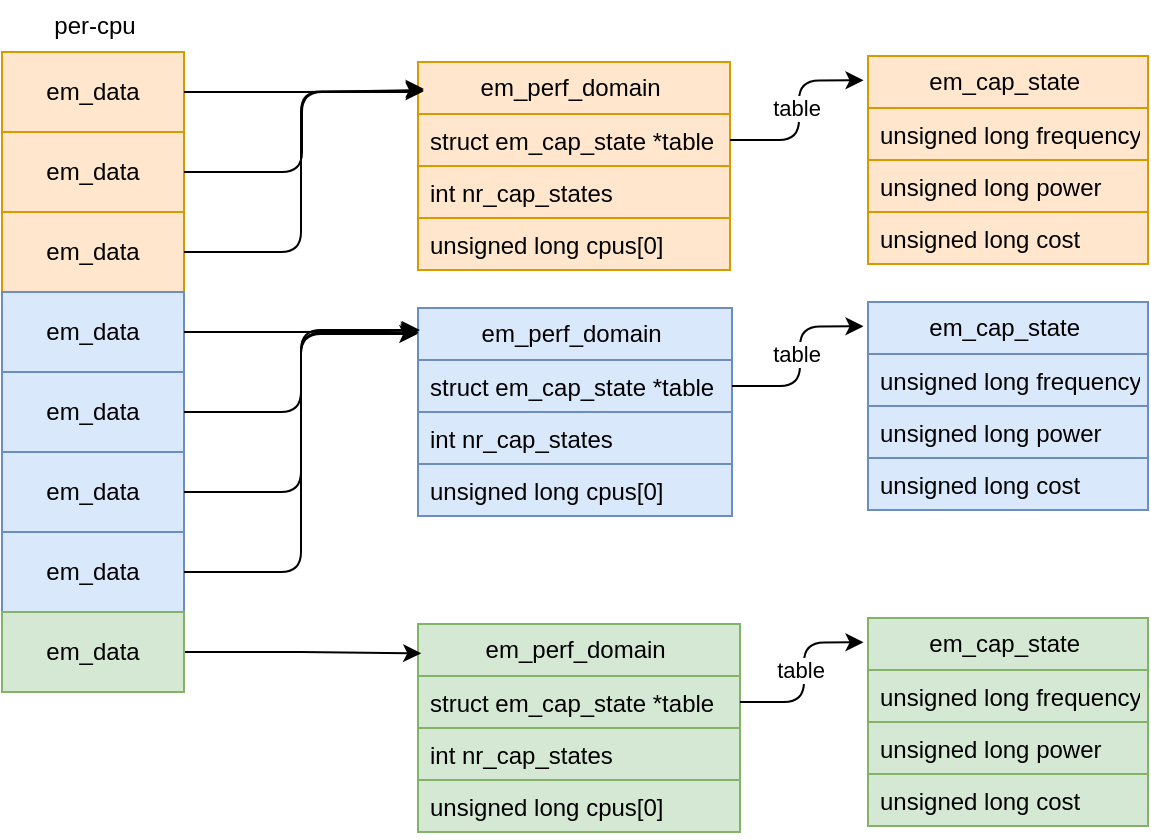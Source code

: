 <mxfile version="25.0.3">
  <diagram name="第 1 页" id="EyvoLrxKdqtRImHTJter">
    <mxGraphModel dx="1450" dy="565" grid="0" gridSize="10" guides="1" tooltips="1" connect="1" arrows="1" fold="1" page="0" pageScale="1" pageWidth="827" pageHeight="1169" math="0" shadow="0">
      <root>
        <mxCell id="0" />
        <mxCell id="1" parent="0" />
        <mxCell id="ZBppqq8Fz28i7emZPLZb-5" value="&lt;span style=&quot;white-space: pre;&quot;&gt;em_perf_domain &lt;/span&gt;" style="swimlane;fontStyle=0;childLayout=stackLayout;horizontal=1;startSize=26;fillColor=#ffe6cc;horizontalStack=0;resizeParent=1;resizeParentMax=0;resizeLast=0;collapsible=1;marginBottom=0;whiteSpace=wrap;html=1;strokeColor=#d79b00;" vertex="1" parent="1">
          <mxGeometry x="92" y="182" width="156" height="104" as="geometry" />
        </mxCell>
        <mxCell id="ZBppqq8Fz28i7emZPLZb-6" value="&lt;div data-docx-has-block-data=&quot;false&quot; data-lark-html-role=&quot;root&quot; data-page-id=&quot;OVLbd3XOoonZWexN1W4cDVL6nub&quot;&gt;&lt;div class=&quot;old-record-id-NN1HdJhBpocKVex6FEFcqNVyn2f&quot; style=&quot;white-space:pre;&quot;&gt;struct em_cap_state *table&lt;/div&gt;&lt;/div&gt;&lt;span class=&quot;lark-record-clipboard&quot; data-lark-record-format=&quot;docx/text&quot; data-lark-record-data=&quot;{&amp;quot;rootId&amp;quot;:&amp;quot;OVLbd3XOoonZWexN1W4cDVL6nub&amp;quot;,&amp;quot;text&amp;quot;:{&amp;quot;initialAttributedTexts&amp;quot;:{&amp;quot;text&amp;quot;:{&amp;quot;0&amp;quot;:&amp;quot;struct em_cap_state *table&amp;quot;},&amp;quot;attribs&amp;quot;:{&amp;quot;0&amp;quot;:&amp;quot;*0+q&amp;quot;}},&amp;quot;apool&amp;quot;:{&amp;quot;numToAttrib&amp;quot;:{&amp;quot;0&amp;quot;:[&amp;quot;author&amp;quot;,&amp;quot;7205516225223376900&amp;quot;]},&amp;quot;nextNum&amp;quot;:1}},&amp;quot;type&amp;quot;:&amp;quot;text&amp;quot;,&amp;quot;referenceRecordMap&amp;quot;:{},&amp;quot;extra&amp;quot;:{&amp;quot;channel&amp;quot;:&amp;quot;saas&amp;quot;,&amp;quot;pasteRandomId&amp;quot;:&amp;quot;0f551483-19a0-4a7f-8f10-7c148c04fb34&amp;quot;,&amp;quot;mention_page_title&amp;quot;:{},&amp;quot;external_mention_url&amp;quot;:{}},&amp;quot;isKeepQuoteContainer&amp;quot;:false,&amp;quot;isFromCode&amp;quot;:true,&amp;quot;selection&amp;quot;:[{&amp;quot;id&amp;quot;:44,&amp;quot;type&amp;quot;:&amp;quot;text&amp;quot;,&amp;quot;selection&amp;quot;:{&amp;quot;start&amp;quot;:525,&amp;quot;end&amp;quot;:551},&amp;quot;recordId&amp;quot;:&amp;quot;NN1HdJhBpocKVex6FEFcqNVyn2f&amp;quot;}],&amp;quot;payloadMap&amp;quot;:{},&amp;quot;isCut&amp;quot;:false}&quot;&gt;&lt;/span&gt;" style="text;strokeColor=#d79b00;fillColor=#ffe6cc;align=left;verticalAlign=top;spacingLeft=4;spacingRight=4;overflow=hidden;rotatable=0;points=[[0,0.5],[1,0.5]];portConstraint=eastwest;whiteSpace=wrap;html=1;" vertex="1" parent="ZBppqq8Fz28i7emZPLZb-5">
          <mxGeometry y="26" width="156" height="26" as="geometry" />
        </mxCell>
        <mxCell id="ZBppqq8Fz28i7emZPLZb-7" value="&lt;div data-docx-has-block-data=&quot;false&quot; data-lark-html-role=&quot;root&quot; data-page-id=&quot;OVLbd3XOoonZWexN1W4cDVL6nub&quot;&gt;&lt;div class=&quot;old-record-id-NN1HdJhBpocKVex6FEFcqNVyn2f&quot; style=&quot;white-space:pre;&quot;&gt;int nr_cap_states&lt;/div&gt;&lt;/div&gt;&lt;span class=&quot;lark-record-clipboard&quot; data-lark-record-format=&quot;docx/text&quot; data-lark-record-data=&quot;{&amp;quot;rootId&amp;quot;:&amp;quot;OVLbd3XOoonZWexN1W4cDVL6nub&amp;quot;,&amp;quot;text&amp;quot;:{&amp;quot;initialAttributedTexts&amp;quot;:{&amp;quot;text&amp;quot;:{&amp;quot;0&amp;quot;:&amp;quot;int nr_cap_states&amp;quot;},&amp;quot;attribs&amp;quot;:{&amp;quot;0&amp;quot;:&amp;quot;*0+h&amp;quot;}},&amp;quot;apool&amp;quot;:{&amp;quot;numToAttrib&amp;quot;:{&amp;quot;0&amp;quot;:[&amp;quot;author&amp;quot;,&amp;quot;7205516225223376900&amp;quot;]},&amp;quot;nextNum&amp;quot;:1}},&amp;quot;type&amp;quot;:&amp;quot;text&amp;quot;,&amp;quot;referenceRecordMap&amp;quot;:{},&amp;quot;extra&amp;quot;:{&amp;quot;channel&amp;quot;:&amp;quot;saas&amp;quot;,&amp;quot;pasteRandomId&amp;quot;:&amp;quot;ad8ab475-921c-4f4f-96c0-d8ee9f2fae6c&amp;quot;,&amp;quot;mention_page_title&amp;quot;:{},&amp;quot;external_mention_url&amp;quot;:{}},&amp;quot;isKeepQuoteContainer&amp;quot;:false,&amp;quot;isFromCode&amp;quot;:true,&amp;quot;selection&amp;quot;:[{&amp;quot;id&amp;quot;:44,&amp;quot;type&amp;quot;:&amp;quot;text&amp;quot;,&amp;quot;selection&amp;quot;:{&amp;quot;start&amp;quot;:562,&amp;quot;end&amp;quot;:579},&amp;quot;recordId&amp;quot;:&amp;quot;NN1HdJhBpocKVex6FEFcqNVyn2f&amp;quot;}],&amp;quot;payloadMap&amp;quot;:{},&amp;quot;isCut&amp;quot;:false}&quot;&gt;&lt;/span&gt;" style="text;strokeColor=#d79b00;fillColor=#ffe6cc;align=left;verticalAlign=top;spacingLeft=4;spacingRight=4;overflow=hidden;rotatable=0;points=[[0,0.5],[1,0.5]];portConstraint=eastwest;whiteSpace=wrap;html=1;" vertex="1" parent="ZBppqq8Fz28i7emZPLZb-5">
          <mxGeometry y="52" width="156" height="26" as="geometry" />
        </mxCell>
        <mxCell id="ZBppqq8Fz28i7emZPLZb-8" value="&lt;div data-docx-has-block-data=&quot;false&quot; data-lark-html-role=&quot;root&quot; data-page-id=&quot;OVLbd3XOoonZWexN1W4cDVL6nub&quot;&gt;&lt;div class=&quot;old-record-id-NN1HdJhBpocKVex6FEFcqNVyn2f&quot; style=&quot;white-space:pre;&quot;&gt;unsigned long cpus[0]&lt;/div&gt;&lt;/div&gt;&lt;span class=&quot;lark-record-clipboard&quot; data-lark-record-format=&quot;docx/text&quot; data-lark-record-data=&quot;{&amp;quot;rootId&amp;quot;:&amp;quot;OVLbd3XOoonZWexN1W4cDVL6nub&amp;quot;,&amp;quot;text&amp;quot;:{&amp;quot;initialAttributedTexts&amp;quot;:{&amp;quot;text&amp;quot;:{&amp;quot;0&amp;quot;:&amp;quot;unsigned long cpus[0]&amp;quot;},&amp;quot;attribs&amp;quot;:{&amp;quot;0&amp;quot;:&amp;quot;*0+l&amp;quot;}},&amp;quot;apool&amp;quot;:{&amp;quot;numToAttrib&amp;quot;:{&amp;quot;0&amp;quot;:[&amp;quot;author&amp;quot;,&amp;quot;7205516225223376900&amp;quot;]},&amp;quot;nextNum&amp;quot;:1}},&amp;quot;type&amp;quot;:&amp;quot;text&amp;quot;,&amp;quot;referenceRecordMap&amp;quot;:{},&amp;quot;extra&amp;quot;:{&amp;quot;channel&amp;quot;:&amp;quot;saas&amp;quot;,&amp;quot;pasteRandomId&amp;quot;:&amp;quot;30900909-0434-48ae-a4d5-f57c80b54d05&amp;quot;,&amp;quot;mention_page_title&amp;quot;:{},&amp;quot;external_mention_url&amp;quot;:{}},&amp;quot;isKeepQuoteContainer&amp;quot;:false,&amp;quot;isFromCode&amp;quot;:true,&amp;quot;selection&amp;quot;:[{&amp;quot;id&amp;quot;:44,&amp;quot;type&amp;quot;:&amp;quot;text&amp;quot;,&amp;quot;selection&amp;quot;:{&amp;quot;start&amp;quot;:590,&amp;quot;end&amp;quot;:611},&amp;quot;recordId&amp;quot;:&amp;quot;NN1HdJhBpocKVex6FEFcqNVyn2f&amp;quot;}],&amp;quot;payloadMap&amp;quot;:{},&amp;quot;isCut&amp;quot;:false}&quot;&gt;&lt;/span&gt;" style="text;strokeColor=#d79b00;fillColor=#ffe6cc;align=left;verticalAlign=top;spacingLeft=4;spacingRight=4;overflow=hidden;rotatable=0;points=[[0,0.5],[1,0.5]];portConstraint=eastwest;whiteSpace=wrap;html=1;" vertex="1" parent="ZBppqq8Fz28i7emZPLZb-5">
          <mxGeometry y="78" width="156" height="26" as="geometry" />
        </mxCell>
        <mxCell id="ZBppqq8Fz28i7emZPLZb-9" value="&lt;div data-docx-has-block-data=&quot;false&quot; data-lark-html-role=&quot;root&quot; data-page-id=&quot;OVLbd3XOoonZWexN1W4cDVL6nub&quot;&gt;&lt;div class=&quot;old-record-id-doxcnT75TF9JyLoYtMlHxNf5CJh&quot; style=&quot;white-space:pre;&quot;&gt;em_cap_state &lt;/div&gt;&lt;/div&gt;&lt;span class=&quot;lark-record-clipboard&quot; data-lark-record-format=&quot;docx/text&quot; data-lark-record-data=&quot;{&amp;quot;rootId&amp;quot;:&amp;quot;OVLbd3XOoonZWexN1W4cDVL6nub&amp;quot;,&amp;quot;text&amp;quot;:{&amp;quot;initialAttributedTexts&amp;quot;:{&amp;quot;text&amp;quot;:{&amp;quot;0&amp;quot;:&amp;quot;em_cap_state &amp;quot;},&amp;quot;attribs&amp;quot;:{&amp;quot;0&amp;quot;:&amp;quot;*0+d&amp;quot;}},&amp;quot;apool&amp;quot;:{&amp;quot;numToAttrib&amp;quot;:{&amp;quot;0&amp;quot;:[&amp;quot;author&amp;quot;,&amp;quot;7205516225223376900&amp;quot;]},&amp;quot;nextNum&amp;quot;:1}},&amp;quot;type&amp;quot;:&amp;quot;text&amp;quot;,&amp;quot;referenceRecordMap&amp;quot;:{},&amp;quot;extra&amp;quot;:{&amp;quot;channel&amp;quot;:&amp;quot;saas&amp;quot;,&amp;quot;pasteRandomId&amp;quot;:&amp;quot;908022e7-a374-457d-a946-4b5ff9145f23&amp;quot;,&amp;quot;mention_page_title&amp;quot;:{},&amp;quot;external_mention_url&amp;quot;:{}},&amp;quot;isKeepQuoteContainer&amp;quot;:false,&amp;quot;isFromCode&amp;quot;:true,&amp;quot;selection&amp;quot;:[{&amp;quot;id&amp;quot;:41,&amp;quot;type&amp;quot;:&amp;quot;text&amp;quot;,&amp;quot;selection&amp;quot;:{&amp;quot;start&amp;quot;:452,&amp;quot;end&amp;quot;:465},&amp;quot;recordId&amp;quot;:&amp;quot;doxcnT75TF9JyLoYtMlHxNf5CJh&amp;quot;}],&amp;quot;payloadMap&amp;quot;:{},&amp;quot;isCut&amp;quot;:false}&quot;&gt;&lt;/span&gt;" style="swimlane;fontStyle=0;childLayout=stackLayout;horizontal=1;startSize=26;fillColor=#ffe6cc;horizontalStack=0;resizeParent=1;resizeParentMax=0;resizeLast=0;collapsible=1;marginBottom=0;whiteSpace=wrap;html=1;strokeColor=#d79b00;" vertex="1" parent="1">
          <mxGeometry x="317" y="179" width="140" height="104" as="geometry" />
        </mxCell>
        <mxCell id="ZBppqq8Fz28i7emZPLZb-10" value="&lt;div data-docx-has-block-data=&quot;false&quot; data-lark-html-role=&quot;root&quot; data-page-id=&quot;OVLbd3XOoonZWexN1W4cDVL6nub&quot;&gt;&lt;div class=&quot;old-record-id-doxcnT75TF9JyLoYtMlHxNf5CJh&quot; style=&quot;white-space:pre;&quot;&gt;unsigned long frequency&lt;/div&gt;&lt;/div&gt;&lt;span class=&quot;lark-record-clipboard&quot; data-lark-record-format=&quot;docx/text&quot; data-lark-record-data=&quot;{&amp;quot;rootId&amp;quot;:&amp;quot;OVLbd3XOoonZWexN1W4cDVL6nub&amp;quot;,&amp;quot;text&amp;quot;:{&amp;quot;initialAttributedTexts&amp;quot;:{&amp;quot;text&amp;quot;:{&amp;quot;0&amp;quot;:&amp;quot;unsigned long frequency&amp;quot;},&amp;quot;attribs&amp;quot;:{&amp;quot;0&amp;quot;:&amp;quot;*0+n&amp;quot;}},&amp;quot;apool&amp;quot;:{&amp;quot;numToAttrib&amp;quot;:{&amp;quot;0&amp;quot;:[&amp;quot;author&amp;quot;,&amp;quot;7205516225223376900&amp;quot;]},&amp;quot;nextNum&amp;quot;:1}},&amp;quot;type&amp;quot;:&amp;quot;text&amp;quot;,&amp;quot;referenceRecordMap&amp;quot;:{},&amp;quot;extra&amp;quot;:{&amp;quot;channel&amp;quot;:&amp;quot;saas&amp;quot;,&amp;quot;pasteRandomId&amp;quot;:&amp;quot;746ab46c-db58-465a-a9ce-c6cffde15773&amp;quot;,&amp;quot;mention_page_title&amp;quot;:{},&amp;quot;external_mention_url&amp;quot;:{}},&amp;quot;isKeepQuoteContainer&amp;quot;:false,&amp;quot;isFromCode&amp;quot;:true,&amp;quot;selection&amp;quot;:[{&amp;quot;id&amp;quot;:41,&amp;quot;type&amp;quot;:&amp;quot;text&amp;quot;,&amp;quot;selection&amp;quot;:{&amp;quot;start&amp;quot;:476,&amp;quot;end&amp;quot;:499},&amp;quot;recordId&amp;quot;:&amp;quot;doxcnT75TF9JyLoYtMlHxNf5CJh&amp;quot;}],&amp;quot;payloadMap&amp;quot;:{},&amp;quot;isCut&amp;quot;:false}&quot;&gt;&lt;/span&gt;" style="text;strokeColor=#d79b00;fillColor=#ffe6cc;align=left;verticalAlign=top;spacingLeft=4;spacingRight=4;overflow=hidden;rotatable=0;points=[[0,0.5],[1,0.5]];portConstraint=eastwest;whiteSpace=wrap;html=1;" vertex="1" parent="ZBppqq8Fz28i7emZPLZb-9">
          <mxGeometry y="26" width="140" height="26" as="geometry" />
        </mxCell>
        <mxCell id="ZBppqq8Fz28i7emZPLZb-11" value="&lt;div data-docx-has-block-data=&quot;false&quot; data-lark-html-role=&quot;root&quot; data-page-id=&quot;OVLbd3XOoonZWexN1W4cDVL6nub&quot;&gt;&lt;div class=&quot;old-record-id-doxcnT75TF9JyLoYtMlHxNf5CJh&quot; style=&quot;white-space:pre;&quot;&gt;unsigned long power&lt;/div&gt;&lt;/div&gt;&lt;span class=&quot;lark-record-clipboard&quot; data-lark-record-format=&quot;docx/text&quot; data-lark-record-data=&quot;{&amp;quot;rootId&amp;quot;:&amp;quot;OVLbd3XOoonZWexN1W4cDVL6nub&amp;quot;,&amp;quot;text&amp;quot;:{&amp;quot;initialAttributedTexts&amp;quot;:{&amp;quot;text&amp;quot;:{&amp;quot;0&amp;quot;:&amp;quot;unsigned long power&amp;quot;},&amp;quot;attribs&amp;quot;:{&amp;quot;0&amp;quot;:&amp;quot;*0+j&amp;quot;}},&amp;quot;apool&amp;quot;:{&amp;quot;numToAttrib&amp;quot;:{&amp;quot;0&amp;quot;:[&amp;quot;author&amp;quot;,&amp;quot;7205516225223376900&amp;quot;]},&amp;quot;nextNum&amp;quot;:1}},&amp;quot;type&amp;quot;:&amp;quot;text&amp;quot;,&amp;quot;referenceRecordMap&amp;quot;:{},&amp;quot;extra&amp;quot;:{&amp;quot;channel&amp;quot;:&amp;quot;saas&amp;quot;,&amp;quot;pasteRandomId&amp;quot;:&amp;quot;2fda0109-bce5-45d3-9f02-b957aa971e81&amp;quot;,&amp;quot;mention_page_title&amp;quot;:{},&amp;quot;external_mention_url&amp;quot;:{}},&amp;quot;isKeepQuoteContainer&amp;quot;:false,&amp;quot;isFromCode&amp;quot;:true,&amp;quot;selection&amp;quot;:[{&amp;quot;id&amp;quot;:41,&amp;quot;type&amp;quot;:&amp;quot;text&amp;quot;,&amp;quot;selection&amp;quot;:{&amp;quot;start&amp;quot;:510,&amp;quot;end&amp;quot;:529},&amp;quot;recordId&amp;quot;:&amp;quot;doxcnT75TF9JyLoYtMlHxNf5CJh&amp;quot;}],&amp;quot;payloadMap&amp;quot;:{},&amp;quot;isCut&amp;quot;:false}&quot;&gt;&lt;/span&gt;" style="text;strokeColor=#d79b00;fillColor=#ffe6cc;align=left;verticalAlign=top;spacingLeft=4;spacingRight=4;overflow=hidden;rotatable=0;points=[[0,0.5],[1,0.5]];portConstraint=eastwest;whiteSpace=wrap;html=1;" vertex="1" parent="ZBppqq8Fz28i7emZPLZb-9">
          <mxGeometry y="52" width="140" height="26" as="geometry" />
        </mxCell>
        <mxCell id="ZBppqq8Fz28i7emZPLZb-12" value="&lt;div data-docx-has-block-data=&quot;false&quot; data-lark-html-role=&quot;root&quot; data-page-id=&quot;OVLbd3XOoonZWexN1W4cDVL6nub&quot;&gt;&lt;div class=&quot;old-record-id-doxcnT75TF9JyLoYtMlHxNf5CJh&quot; style=&quot;white-space:pre;&quot;&gt;unsigned long cost&lt;/div&gt;&lt;/div&gt;&lt;span class=&quot;lark-record-clipboard&quot; data-lark-record-format=&quot;docx/text&quot; data-lark-record-data=&quot;{&amp;quot;rootId&amp;quot;:&amp;quot;OVLbd3XOoonZWexN1W4cDVL6nub&amp;quot;,&amp;quot;text&amp;quot;:{&amp;quot;initialAttributedTexts&amp;quot;:{&amp;quot;text&amp;quot;:{&amp;quot;0&amp;quot;:&amp;quot;unsigned long cost&amp;quot;},&amp;quot;attribs&amp;quot;:{&amp;quot;0&amp;quot;:&amp;quot;*0+i&amp;quot;}},&amp;quot;apool&amp;quot;:{&amp;quot;numToAttrib&amp;quot;:{&amp;quot;0&amp;quot;:[&amp;quot;author&amp;quot;,&amp;quot;7205516225223376900&amp;quot;]},&amp;quot;nextNum&amp;quot;:1}},&amp;quot;type&amp;quot;:&amp;quot;text&amp;quot;,&amp;quot;referenceRecordMap&amp;quot;:{},&amp;quot;extra&amp;quot;:{&amp;quot;channel&amp;quot;:&amp;quot;saas&amp;quot;,&amp;quot;pasteRandomId&amp;quot;:&amp;quot;133f596d-f70b-4092-b333-635503cdd5c5&amp;quot;,&amp;quot;mention_page_title&amp;quot;:{},&amp;quot;external_mention_url&amp;quot;:{}},&amp;quot;isKeepQuoteContainer&amp;quot;:false,&amp;quot;isFromCode&amp;quot;:true,&amp;quot;selection&amp;quot;:[{&amp;quot;id&amp;quot;:41,&amp;quot;type&amp;quot;:&amp;quot;text&amp;quot;,&amp;quot;selection&amp;quot;:{&amp;quot;start&amp;quot;:540,&amp;quot;end&amp;quot;:558},&amp;quot;recordId&amp;quot;:&amp;quot;doxcnT75TF9JyLoYtMlHxNf5CJh&amp;quot;}],&amp;quot;payloadMap&amp;quot;:{},&amp;quot;isCut&amp;quot;:false}&quot;&gt;&lt;/span&gt;" style="text;strokeColor=#d79b00;fillColor=#ffe6cc;align=left;verticalAlign=top;spacingLeft=4;spacingRight=4;overflow=hidden;rotatable=0;points=[[0,0.5],[1,0.5]];portConstraint=eastwest;whiteSpace=wrap;html=1;" vertex="1" parent="ZBppqq8Fz28i7emZPLZb-9">
          <mxGeometry y="78" width="140" height="26" as="geometry" />
        </mxCell>
        <mxCell id="ZBppqq8Fz28i7emZPLZb-13" style="edgeStyle=orthogonalEdgeStyle;rounded=1;orthogonalLoop=1;jettySize=auto;html=1;entryX=-0.016;entryY=0.117;entryDx=0;entryDy=0;entryPerimeter=0;curved=0;" edge="1" parent="1" source="ZBppqq8Fz28i7emZPLZb-6" target="ZBppqq8Fz28i7emZPLZb-9">
          <mxGeometry relative="1" as="geometry" />
        </mxCell>
        <mxCell id="ZBppqq8Fz28i7emZPLZb-14" value="table" style="edgeLabel;html=1;align=center;verticalAlign=middle;resizable=0;points=[];" vertex="1" connectable="0" parent="ZBppqq8Fz28i7emZPLZb-13">
          <mxGeometry x="-0.082" y="4" relative="1" as="geometry">
            <mxPoint x="2" y="-6" as="offset" />
          </mxGeometry>
        </mxCell>
        <mxCell id="ZBppqq8Fz28i7emZPLZb-15" value="&lt;div data-docx-has-block-data=&quot;false&quot; data-lark-html-role=&quot;root&quot; data-page-id=&quot;OVLbd3XOoonZWexN1W4cDVL6nub&quot;&gt;&lt;div class=&quot;old-record-id-FXq8d2i6ooXtlqxFhQScFGkGnjd&quot; style=&quot;white-space:pre;&quot;&gt;em_data&lt;/div&gt;&lt;/div&gt;&lt;span class=&quot;lark-record-clipboard&quot; data-lark-record-format=&quot;docx/text&quot; data-lark-record-data=&quot;{&amp;quot;rootId&amp;quot;:&amp;quot;OVLbd3XOoonZWexN1W4cDVL6nub&amp;quot;,&amp;quot;text&amp;quot;:{&amp;quot;initialAttributedTexts&amp;quot;:{&amp;quot;text&amp;quot;:{&amp;quot;0&amp;quot;:&amp;quot;em_data&amp;quot;},&amp;quot;attribs&amp;quot;:{&amp;quot;0&amp;quot;:&amp;quot;*0+7&amp;quot;}},&amp;quot;apool&amp;quot;:{&amp;quot;numToAttrib&amp;quot;:{&amp;quot;0&amp;quot;:[&amp;quot;author&amp;quot;,&amp;quot;7205516225223376900&amp;quot;]},&amp;quot;nextNum&amp;quot;:1}},&amp;quot;type&amp;quot;:&amp;quot;text&amp;quot;,&amp;quot;referenceRecordMap&amp;quot;:{},&amp;quot;extra&amp;quot;:{&amp;quot;channel&amp;quot;:&amp;quot;saas&amp;quot;,&amp;quot;pasteRandomId&amp;quot;:&amp;quot;5cea5744-f298-4094-9a60-5d48ca6e2817&amp;quot;,&amp;quot;mention_page_title&amp;quot;:{},&amp;quot;external_mention_url&amp;quot;:{}},&amp;quot;isKeepQuoteContainer&amp;quot;:false,&amp;quot;isFromCode&amp;quot;:true,&amp;quot;selection&amp;quot;:[{&amp;quot;id&amp;quot;:85,&amp;quot;type&amp;quot;:&amp;quot;text&amp;quot;,&amp;quot;selection&amp;quot;:{&amp;quot;start&amp;quot;:122,&amp;quot;end&amp;quot;:129},&amp;quot;recordId&amp;quot;:&amp;quot;FXq8d2i6ooXtlqxFhQScFGkGnjd&amp;quot;}],&amp;quot;payloadMap&amp;quot;:{},&amp;quot;isCut&amp;quot;:false}&quot;&gt;&lt;/span&gt;" style="html=1;whiteSpace=wrap;fillColor=#ffe6cc;strokeColor=#d79b00;" vertex="1" parent="1">
          <mxGeometry x="-116" y="177" width="91" height="40" as="geometry" />
        </mxCell>
        <mxCell id="ZBppqq8Fz28i7emZPLZb-16" value="&lt;div data-docx-has-block-data=&quot;false&quot; data-lark-html-role=&quot;root&quot; data-page-id=&quot;OVLbd3XOoonZWexN1W4cDVL6nub&quot;&gt;&lt;div class=&quot;old-record-id-FXq8d2i6ooXtlqxFhQScFGkGnjd&quot; style=&quot;white-space:pre;&quot;&gt;em_data&lt;/div&gt;&lt;/div&gt;&lt;span class=&quot;lark-record-clipboard&quot; data-lark-record-format=&quot;docx/text&quot; data-lark-record-data=&quot;{&amp;quot;rootId&amp;quot;:&amp;quot;OVLbd3XOoonZWexN1W4cDVL6nub&amp;quot;,&amp;quot;text&amp;quot;:{&amp;quot;initialAttributedTexts&amp;quot;:{&amp;quot;text&amp;quot;:{&amp;quot;0&amp;quot;:&amp;quot;em_data&amp;quot;},&amp;quot;attribs&amp;quot;:{&amp;quot;0&amp;quot;:&amp;quot;*0+7&amp;quot;}},&amp;quot;apool&amp;quot;:{&amp;quot;numToAttrib&amp;quot;:{&amp;quot;0&amp;quot;:[&amp;quot;author&amp;quot;,&amp;quot;7205516225223376900&amp;quot;]},&amp;quot;nextNum&amp;quot;:1}},&amp;quot;type&amp;quot;:&amp;quot;text&amp;quot;,&amp;quot;referenceRecordMap&amp;quot;:{},&amp;quot;extra&amp;quot;:{&amp;quot;channel&amp;quot;:&amp;quot;saas&amp;quot;,&amp;quot;pasteRandomId&amp;quot;:&amp;quot;5cea5744-f298-4094-9a60-5d48ca6e2817&amp;quot;,&amp;quot;mention_page_title&amp;quot;:{},&amp;quot;external_mention_url&amp;quot;:{}},&amp;quot;isKeepQuoteContainer&amp;quot;:false,&amp;quot;isFromCode&amp;quot;:true,&amp;quot;selection&amp;quot;:[{&amp;quot;id&amp;quot;:85,&amp;quot;type&amp;quot;:&amp;quot;text&amp;quot;,&amp;quot;selection&amp;quot;:{&amp;quot;start&amp;quot;:122,&amp;quot;end&amp;quot;:129},&amp;quot;recordId&amp;quot;:&amp;quot;FXq8d2i6ooXtlqxFhQScFGkGnjd&amp;quot;}],&amp;quot;payloadMap&amp;quot;:{},&amp;quot;isCut&amp;quot;:false}&quot;&gt;&lt;/span&gt;" style="html=1;whiteSpace=wrap;fillColor=#ffe6cc;strokeColor=#d79b00;" vertex="1" parent="1">
          <mxGeometry x="-116" y="217" width="91" height="40" as="geometry" />
        </mxCell>
        <mxCell id="ZBppqq8Fz28i7emZPLZb-17" value="&lt;div data-docx-has-block-data=&quot;false&quot; data-lark-html-role=&quot;root&quot; data-page-id=&quot;OVLbd3XOoonZWexN1W4cDVL6nub&quot;&gt;&lt;div class=&quot;old-record-id-FXq8d2i6ooXtlqxFhQScFGkGnjd&quot; style=&quot;white-space:pre;&quot;&gt;em_data&lt;/div&gt;&lt;/div&gt;&lt;span class=&quot;lark-record-clipboard&quot; data-lark-record-format=&quot;docx/text&quot; data-lark-record-data=&quot;{&amp;quot;rootId&amp;quot;:&amp;quot;OVLbd3XOoonZWexN1W4cDVL6nub&amp;quot;,&amp;quot;text&amp;quot;:{&amp;quot;initialAttributedTexts&amp;quot;:{&amp;quot;text&amp;quot;:{&amp;quot;0&amp;quot;:&amp;quot;em_data&amp;quot;},&amp;quot;attribs&amp;quot;:{&amp;quot;0&amp;quot;:&amp;quot;*0+7&amp;quot;}},&amp;quot;apool&amp;quot;:{&amp;quot;numToAttrib&amp;quot;:{&amp;quot;0&amp;quot;:[&amp;quot;author&amp;quot;,&amp;quot;7205516225223376900&amp;quot;]},&amp;quot;nextNum&amp;quot;:1}},&amp;quot;type&amp;quot;:&amp;quot;text&amp;quot;,&amp;quot;referenceRecordMap&amp;quot;:{},&amp;quot;extra&amp;quot;:{&amp;quot;channel&amp;quot;:&amp;quot;saas&amp;quot;,&amp;quot;pasteRandomId&amp;quot;:&amp;quot;5cea5744-f298-4094-9a60-5d48ca6e2817&amp;quot;,&amp;quot;mention_page_title&amp;quot;:{},&amp;quot;external_mention_url&amp;quot;:{}},&amp;quot;isKeepQuoteContainer&amp;quot;:false,&amp;quot;isFromCode&amp;quot;:true,&amp;quot;selection&amp;quot;:[{&amp;quot;id&amp;quot;:85,&amp;quot;type&amp;quot;:&amp;quot;text&amp;quot;,&amp;quot;selection&amp;quot;:{&amp;quot;start&amp;quot;:122,&amp;quot;end&amp;quot;:129},&amp;quot;recordId&amp;quot;:&amp;quot;FXq8d2i6ooXtlqxFhQScFGkGnjd&amp;quot;}],&amp;quot;payloadMap&amp;quot;:{},&amp;quot;isCut&amp;quot;:false}&quot;&gt;&lt;/span&gt;" style="html=1;whiteSpace=wrap;fillColor=#ffe6cc;strokeColor=#d79b00;" vertex="1" parent="1">
          <mxGeometry x="-116" y="257" width="91" height="40" as="geometry" />
        </mxCell>
        <mxCell id="ZBppqq8Fz28i7emZPLZb-18" value="&lt;div data-docx-has-block-data=&quot;false&quot; data-lark-html-role=&quot;root&quot; data-page-id=&quot;OVLbd3XOoonZWexN1W4cDVL6nub&quot;&gt;&lt;div class=&quot;old-record-id-FXq8d2i6ooXtlqxFhQScFGkGnjd&quot; style=&quot;white-space:pre;&quot;&gt;em_data&lt;br&gt;&lt;/div&gt;&lt;/div&gt;&lt;span class=&quot;lark-record-clipboard&quot; data-lark-record-format=&quot;docx/text&quot; data-lark-record-data=&quot;{&amp;quot;rootId&amp;quot;:&amp;quot;OVLbd3XOoonZWexN1W4cDVL6nub&amp;quot;,&amp;quot;text&amp;quot;:{&amp;quot;initialAttributedTexts&amp;quot;:{&amp;quot;text&amp;quot;:{&amp;quot;0&amp;quot;:&amp;quot;em_data&amp;quot;},&amp;quot;attribs&amp;quot;:{&amp;quot;0&amp;quot;:&amp;quot;*0+7&amp;quot;}},&amp;quot;apool&amp;quot;:{&amp;quot;numToAttrib&amp;quot;:{&amp;quot;0&amp;quot;:[&amp;quot;author&amp;quot;,&amp;quot;7205516225223376900&amp;quot;]},&amp;quot;nextNum&amp;quot;:1}},&amp;quot;type&amp;quot;:&amp;quot;text&amp;quot;,&amp;quot;referenceRecordMap&amp;quot;:{},&amp;quot;extra&amp;quot;:{&amp;quot;channel&amp;quot;:&amp;quot;saas&amp;quot;,&amp;quot;pasteRandomId&amp;quot;:&amp;quot;5cea5744-f298-4094-9a60-5d48ca6e2817&amp;quot;,&amp;quot;mention_page_title&amp;quot;:{},&amp;quot;external_mention_url&amp;quot;:{}},&amp;quot;isKeepQuoteContainer&amp;quot;:false,&amp;quot;isFromCode&amp;quot;:true,&amp;quot;selection&amp;quot;:[{&amp;quot;id&amp;quot;:85,&amp;quot;type&amp;quot;:&amp;quot;text&amp;quot;,&amp;quot;selection&amp;quot;:{&amp;quot;start&amp;quot;:122,&amp;quot;end&amp;quot;:129},&amp;quot;recordId&amp;quot;:&amp;quot;FXq8d2i6ooXtlqxFhQScFGkGnjd&amp;quot;}],&amp;quot;payloadMap&amp;quot;:{},&amp;quot;isCut&amp;quot;:false}&quot;&gt;&lt;/span&gt;" style="html=1;whiteSpace=wrap;fillColor=#dae8fc;strokeColor=#6c8ebf;" vertex="1" parent="1">
          <mxGeometry x="-116" y="297" width="91" height="40" as="geometry" />
        </mxCell>
        <mxCell id="ZBppqq8Fz28i7emZPLZb-19" value="&lt;div data-docx-has-block-data=&quot;false&quot; data-lark-html-role=&quot;root&quot; data-page-id=&quot;OVLbd3XOoonZWexN1W4cDVL6nub&quot;&gt;&lt;div class=&quot;old-record-id-FXq8d2i6ooXtlqxFhQScFGkGnjd&quot; style=&quot;white-space:pre;&quot;&gt;em_data&lt;/div&gt;&lt;/div&gt;&lt;span class=&quot;lark-record-clipboard&quot; data-lark-record-format=&quot;docx/text&quot; data-lark-record-data=&quot;{&amp;quot;rootId&amp;quot;:&amp;quot;OVLbd3XOoonZWexN1W4cDVL6nub&amp;quot;,&amp;quot;text&amp;quot;:{&amp;quot;initialAttributedTexts&amp;quot;:{&amp;quot;text&amp;quot;:{&amp;quot;0&amp;quot;:&amp;quot;em_data&amp;quot;},&amp;quot;attribs&amp;quot;:{&amp;quot;0&amp;quot;:&amp;quot;*0+7&amp;quot;}},&amp;quot;apool&amp;quot;:{&amp;quot;numToAttrib&amp;quot;:{&amp;quot;0&amp;quot;:[&amp;quot;author&amp;quot;,&amp;quot;7205516225223376900&amp;quot;]},&amp;quot;nextNum&amp;quot;:1}},&amp;quot;type&amp;quot;:&amp;quot;text&amp;quot;,&amp;quot;referenceRecordMap&amp;quot;:{},&amp;quot;extra&amp;quot;:{&amp;quot;channel&amp;quot;:&amp;quot;saas&amp;quot;,&amp;quot;pasteRandomId&amp;quot;:&amp;quot;5cea5744-f298-4094-9a60-5d48ca6e2817&amp;quot;,&amp;quot;mention_page_title&amp;quot;:{},&amp;quot;external_mention_url&amp;quot;:{}},&amp;quot;isKeepQuoteContainer&amp;quot;:false,&amp;quot;isFromCode&amp;quot;:true,&amp;quot;selection&amp;quot;:[{&amp;quot;id&amp;quot;:85,&amp;quot;type&amp;quot;:&amp;quot;text&amp;quot;,&amp;quot;selection&amp;quot;:{&amp;quot;start&amp;quot;:122,&amp;quot;end&amp;quot;:129},&amp;quot;recordId&amp;quot;:&amp;quot;FXq8d2i6ooXtlqxFhQScFGkGnjd&amp;quot;}],&amp;quot;payloadMap&amp;quot;:{},&amp;quot;isCut&amp;quot;:false}&quot;&gt;&lt;/span&gt;" style="html=1;whiteSpace=wrap;fillColor=#dae8fc;strokeColor=#6c8ebf;" vertex="1" parent="1">
          <mxGeometry x="-116" y="337" width="91" height="40" as="geometry" />
        </mxCell>
        <mxCell id="ZBppqq8Fz28i7emZPLZb-20" value="per-cpu" style="text;html=1;align=center;verticalAlign=middle;resizable=0;points=[];autosize=1;strokeColor=none;fillColor=none;" vertex="1" parent="1">
          <mxGeometry x="-100" y="151" width="59" height="26" as="geometry" />
        </mxCell>
        <mxCell id="ZBppqq8Fz28i7emZPLZb-21" value="&lt;div data-docx-has-block-data=&quot;false&quot; data-lark-html-role=&quot;root&quot; data-page-id=&quot;OVLbd3XOoonZWexN1W4cDVL6nub&quot;&gt;&lt;div class=&quot;old-record-id-FXq8d2i6ooXtlqxFhQScFGkGnjd&quot; style=&quot;white-space:pre;&quot;&gt;em_data&lt;/div&gt;&lt;/div&gt;&lt;span class=&quot;lark-record-clipboard&quot; data-lark-record-format=&quot;docx/text&quot; data-lark-record-data=&quot;{&amp;quot;rootId&amp;quot;:&amp;quot;OVLbd3XOoonZWexN1W4cDVL6nub&amp;quot;,&amp;quot;text&amp;quot;:{&amp;quot;initialAttributedTexts&amp;quot;:{&amp;quot;text&amp;quot;:{&amp;quot;0&amp;quot;:&amp;quot;em_data&amp;quot;},&amp;quot;attribs&amp;quot;:{&amp;quot;0&amp;quot;:&amp;quot;*0+7&amp;quot;}},&amp;quot;apool&amp;quot;:{&amp;quot;numToAttrib&amp;quot;:{&amp;quot;0&amp;quot;:[&amp;quot;author&amp;quot;,&amp;quot;7205516225223376900&amp;quot;]},&amp;quot;nextNum&amp;quot;:1}},&amp;quot;type&amp;quot;:&amp;quot;text&amp;quot;,&amp;quot;referenceRecordMap&amp;quot;:{},&amp;quot;extra&amp;quot;:{&amp;quot;channel&amp;quot;:&amp;quot;saas&amp;quot;,&amp;quot;pasteRandomId&amp;quot;:&amp;quot;5cea5744-f298-4094-9a60-5d48ca6e2817&amp;quot;,&amp;quot;mention_page_title&amp;quot;:{},&amp;quot;external_mention_url&amp;quot;:{}},&amp;quot;isKeepQuoteContainer&amp;quot;:false,&amp;quot;isFromCode&amp;quot;:true,&amp;quot;selection&amp;quot;:[{&amp;quot;id&amp;quot;:85,&amp;quot;type&amp;quot;:&amp;quot;text&amp;quot;,&amp;quot;selection&amp;quot;:{&amp;quot;start&amp;quot;:122,&amp;quot;end&amp;quot;:129},&amp;quot;recordId&amp;quot;:&amp;quot;FXq8d2i6ooXtlqxFhQScFGkGnjd&amp;quot;}],&amp;quot;payloadMap&amp;quot;:{},&amp;quot;isCut&amp;quot;:false}&quot;&gt;&lt;/span&gt;" style="html=1;whiteSpace=wrap;fillColor=#dae8fc;strokeColor=#6c8ebf;" vertex="1" parent="1">
          <mxGeometry x="-116" y="377" width="91" height="40" as="geometry" />
        </mxCell>
        <mxCell id="ZBppqq8Fz28i7emZPLZb-22" value="&lt;div data-docx-has-block-data=&quot;false&quot; data-lark-html-role=&quot;root&quot; data-page-id=&quot;OVLbd3XOoonZWexN1W4cDVL6nub&quot;&gt;&lt;div class=&quot;old-record-id-FXq8d2i6ooXtlqxFhQScFGkGnjd&quot; style=&quot;white-space:pre;&quot;&gt;em_data&lt;/div&gt;&lt;/div&gt;&lt;span class=&quot;lark-record-clipboard&quot; data-lark-record-format=&quot;docx/text&quot; data-lark-record-data=&quot;{&amp;quot;rootId&amp;quot;:&amp;quot;OVLbd3XOoonZWexN1W4cDVL6nub&amp;quot;,&amp;quot;text&amp;quot;:{&amp;quot;initialAttributedTexts&amp;quot;:{&amp;quot;text&amp;quot;:{&amp;quot;0&amp;quot;:&amp;quot;em_data&amp;quot;},&amp;quot;attribs&amp;quot;:{&amp;quot;0&amp;quot;:&amp;quot;*0+7&amp;quot;}},&amp;quot;apool&amp;quot;:{&amp;quot;numToAttrib&amp;quot;:{&amp;quot;0&amp;quot;:[&amp;quot;author&amp;quot;,&amp;quot;7205516225223376900&amp;quot;]},&amp;quot;nextNum&amp;quot;:1}},&amp;quot;type&amp;quot;:&amp;quot;text&amp;quot;,&amp;quot;referenceRecordMap&amp;quot;:{},&amp;quot;extra&amp;quot;:{&amp;quot;channel&amp;quot;:&amp;quot;saas&amp;quot;,&amp;quot;pasteRandomId&amp;quot;:&amp;quot;5cea5744-f298-4094-9a60-5d48ca6e2817&amp;quot;,&amp;quot;mention_page_title&amp;quot;:{},&amp;quot;external_mention_url&amp;quot;:{}},&amp;quot;isKeepQuoteContainer&amp;quot;:false,&amp;quot;isFromCode&amp;quot;:true,&amp;quot;selection&amp;quot;:[{&amp;quot;id&amp;quot;:85,&amp;quot;type&amp;quot;:&amp;quot;text&amp;quot;,&amp;quot;selection&amp;quot;:{&amp;quot;start&amp;quot;:122,&amp;quot;end&amp;quot;:129},&amp;quot;recordId&amp;quot;:&amp;quot;FXq8d2i6ooXtlqxFhQScFGkGnjd&amp;quot;}],&amp;quot;payloadMap&amp;quot;:{},&amp;quot;isCut&amp;quot;:false}&quot;&gt;&lt;/span&gt;" style="html=1;whiteSpace=wrap;fillColor=#dae8fc;strokeColor=#6c8ebf;" vertex="1" parent="1">
          <mxGeometry x="-116" y="417" width="91" height="40" as="geometry" />
        </mxCell>
        <mxCell id="ZBppqq8Fz28i7emZPLZb-23" style="edgeStyle=orthogonalEdgeStyle;rounded=1;orthogonalLoop=1;jettySize=auto;html=1;curved=0;" edge="1" parent="1" source="ZBppqq8Fz28i7emZPLZb-15">
          <mxGeometry relative="1" as="geometry">
            <mxPoint x="95" y="196" as="targetPoint" />
          </mxGeometry>
        </mxCell>
        <mxCell id="ZBppqq8Fz28i7emZPLZb-24" value="&lt;span style=&quot;white-space: pre;&quot;&gt;em_perf_domain &lt;/span&gt;" style="swimlane;fontStyle=0;childLayout=stackLayout;horizontal=1;startSize=26;fillColor=#dae8fc;horizontalStack=0;resizeParent=1;resizeParentMax=0;resizeLast=0;collapsible=1;marginBottom=0;whiteSpace=wrap;html=1;strokeColor=#6c8ebf;" vertex="1" parent="1">
          <mxGeometry x="92" y="305" width="157" height="104" as="geometry" />
        </mxCell>
        <mxCell id="ZBppqq8Fz28i7emZPLZb-25" value="&lt;div data-docx-has-block-data=&quot;false&quot; data-lark-html-role=&quot;root&quot; data-page-id=&quot;OVLbd3XOoonZWexN1W4cDVL6nub&quot;&gt;&lt;div class=&quot;old-record-id-NN1HdJhBpocKVex6FEFcqNVyn2f&quot; style=&quot;white-space:pre;&quot;&gt;struct em_cap_state *table&lt;/div&gt;&lt;/div&gt;&lt;span class=&quot;lark-record-clipboard&quot; data-lark-record-format=&quot;docx/text&quot; data-lark-record-data=&quot;{&amp;quot;rootId&amp;quot;:&amp;quot;OVLbd3XOoonZWexN1W4cDVL6nub&amp;quot;,&amp;quot;text&amp;quot;:{&amp;quot;initialAttributedTexts&amp;quot;:{&amp;quot;text&amp;quot;:{&amp;quot;0&amp;quot;:&amp;quot;struct em_cap_state *table&amp;quot;},&amp;quot;attribs&amp;quot;:{&amp;quot;0&amp;quot;:&amp;quot;*0+q&amp;quot;}},&amp;quot;apool&amp;quot;:{&amp;quot;numToAttrib&amp;quot;:{&amp;quot;0&amp;quot;:[&amp;quot;author&amp;quot;,&amp;quot;7205516225223376900&amp;quot;]},&amp;quot;nextNum&amp;quot;:1}},&amp;quot;type&amp;quot;:&amp;quot;text&amp;quot;,&amp;quot;referenceRecordMap&amp;quot;:{},&amp;quot;extra&amp;quot;:{&amp;quot;channel&amp;quot;:&amp;quot;saas&amp;quot;,&amp;quot;pasteRandomId&amp;quot;:&amp;quot;0f551483-19a0-4a7f-8f10-7c148c04fb34&amp;quot;,&amp;quot;mention_page_title&amp;quot;:{},&amp;quot;external_mention_url&amp;quot;:{}},&amp;quot;isKeepQuoteContainer&amp;quot;:false,&amp;quot;isFromCode&amp;quot;:true,&amp;quot;selection&amp;quot;:[{&amp;quot;id&amp;quot;:44,&amp;quot;type&amp;quot;:&amp;quot;text&amp;quot;,&amp;quot;selection&amp;quot;:{&amp;quot;start&amp;quot;:525,&amp;quot;end&amp;quot;:551},&amp;quot;recordId&amp;quot;:&amp;quot;NN1HdJhBpocKVex6FEFcqNVyn2f&amp;quot;}],&amp;quot;payloadMap&amp;quot;:{},&amp;quot;isCut&amp;quot;:false}&quot;&gt;&lt;/span&gt;" style="text;strokeColor=#6c8ebf;fillColor=#dae8fc;align=left;verticalAlign=top;spacingLeft=4;spacingRight=4;overflow=hidden;rotatable=0;points=[[0,0.5],[1,0.5]];portConstraint=eastwest;whiteSpace=wrap;html=1;" vertex="1" parent="ZBppqq8Fz28i7emZPLZb-24">
          <mxGeometry y="26" width="157" height="26" as="geometry" />
        </mxCell>
        <mxCell id="ZBppqq8Fz28i7emZPLZb-26" value="&lt;div data-docx-has-block-data=&quot;false&quot; data-lark-html-role=&quot;root&quot; data-page-id=&quot;OVLbd3XOoonZWexN1W4cDVL6nub&quot;&gt;&lt;div class=&quot;old-record-id-NN1HdJhBpocKVex6FEFcqNVyn2f&quot; style=&quot;white-space:pre;&quot;&gt;int nr_cap_states&lt;/div&gt;&lt;/div&gt;&lt;span class=&quot;lark-record-clipboard&quot; data-lark-record-format=&quot;docx/text&quot; data-lark-record-data=&quot;{&amp;quot;rootId&amp;quot;:&amp;quot;OVLbd3XOoonZWexN1W4cDVL6nub&amp;quot;,&amp;quot;text&amp;quot;:{&amp;quot;initialAttributedTexts&amp;quot;:{&amp;quot;text&amp;quot;:{&amp;quot;0&amp;quot;:&amp;quot;int nr_cap_states&amp;quot;},&amp;quot;attribs&amp;quot;:{&amp;quot;0&amp;quot;:&amp;quot;*0+h&amp;quot;}},&amp;quot;apool&amp;quot;:{&amp;quot;numToAttrib&amp;quot;:{&amp;quot;0&amp;quot;:[&amp;quot;author&amp;quot;,&amp;quot;7205516225223376900&amp;quot;]},&amp;quot;nextNum&amp;quot;:1}},&amp;quot;type&amp;quot;:&amp;quot;text&amp;quot;,&amp;quot;referenceRecordMap&amp;quot;:{},&amp;quot;extra&amp;quot;:{&amp;quot;channel&amp;quot;:&amp;quot;saas&amp;quot;,&amp;quot;pasteRandomId&amp;quot;:&amp;quot;ad8ab475-921c-4f4f-96c0-d8ee9f2fae6c&amp;quot;,&amp;quot;mention_page_title&amp;quot;:{},&amp;quot;external_mention_url&amp;quot;:{}},&amp;quot;isKeepQuoteContainer&amp;quot;:false,&amp;quot;isFromCode&amp;quot;:true,&amp;quot;selection&amp;quot;:[{&amp;quot;id&amp;quot;:44,&amp;quot;type&amp;quot;:&amp;quot;text&amp;quot;,&amp;quot;selection&amp;quot;:{&amp;quot;start&amp;quot;:562,&amp;quot;end&amp;quot;:579},&amp;quot;recordId&amp;quot;:&amp;quot;NN1HdJhBpocKVex6FEFcqNVyn2f&amp;quot;}],&amp;quot;payloadMap&amp;quot;:{},&amp;quot;isCut&amp;quot;:false}&quot;&gt;&lt;/span&gt;" style="text;strokeColor=#6c8ebf;fillColor=#dae8fc;align=left;verticalAlign=top;spacingLeft=4;spacingRight=4;overflow=hidden;rotatable=0;points=[[0,0.5],[1,0.5]];portConstraint=eastwest;whiteSpace=wrap;html=1;" vertex="1" parent="ZBppqq8Fz28i7emZPLZb-24">
          <mxGeometry y="52" width="157" height="26" as="geometry" />
        </mxCell>
        <mxCell id="ZBppqq8Fz28i7emZPLZb-27" value="&lt;div data-docx-has-block-data=&quot;false&quot; data-lark-html-role=&quot;root&quot; data-page-id=&quot;OVLbd3XOoonZWexN1W4cDVL6nub&quot;&gt;&lt;div class=&quot;old-record-id-NN1HdJhBpocKVex6FEFcqNVyn2f&quot; style=&quot;white-space:pre;&quot;&gt;unsigned long cpus[0]&lt;/div&gt;&lt;/div&gt;&lt;span class=&quot;lark-record-clipboard&quot; data-lark-record-format=&quot;docx/text&quot; data-lark-record-data=&quot;{&amp;quot;rootId&amp;quot;:&amp;quot;OVLbd3XOoonZWexN1W4cDVL6nub&amp;quot;,&amp;quot;text&amp;quot;:{&amp;quot;initialAttributedTexts&amp;quot;:{&amp;quot;text&amp;quot;:{&amp;quot;0&amp;quot;:&amp;quot;unsigned long cpus[0]&amp;quot;},&amp;quot;attribs&amp;quot;:{&amp;quot;0&amp;quot;:&amp;quot;*0+l&amp;quot;}},&amp;quot;apool&amp;quot;:{&amp;quot;numToAttrib&amp;quot;:{&amp;quot;0&amp;quot;:[&amp;quot;author&amp;quot;,&amp;quot;7205516225223376900&amp;quot;]},&amp;quot;nextNum&amp;quot;:1}},&amp;quot;type&amp;quot;:&amp;quot;text&amp;quot;,&amp;quot;referenceRecordMap&amp;quot;:{},&amp;quot;extra&amp;quot;:{&amp;quot;channel&amp;quot;:&amp;quot;saas&amp;quot;,&amp;quot;pasteRandomId&amp;quot;:&amp;quot;30900909-0434-48ae-a4d5-f57c80b54d05&amp;quot;,&amp;quot;mention_page_title&amp;quot;:{},&amp;quot;external_mention_url&amp;quot;:{}},&amp;quot;isKeepQuoteContainer&amp;quot;:false,&amp;quot;isFromCode&amp;quot;:true,&amp;quot;selection&amp;quot;:[{&amp;quot;id&amp;quot;:44,&amp;quot;type&amp;quot;:&amp;quot;text&amp;quot;,&amp;quot;selection&amp;quot;:{&amp;quot;start&amp;quot;:590,&amp;quot;end&amp;quot;:611},&amp;quot;recordId&amp;quot;:&amp;quot;NN1HdJhBpocKVex6FEFcqNVyn2f&amp;quot;}],&amp;quot;payloadMap&amp;quot;:{},&amp;quot;isCut&amp;quot;:false}&quot;&gt;&lt;/span&gt;" style="text;strokeColor=#6c8ebf;fillColor=#dae8fc;align=left;verticalAlign=top;spacingLeft=4;spacingRight=4;overflow=hidden;rotatable=0;points=[[0,0.5],[1,0.5]];portConstraint=eastwest;whiteSpace=wrap;html=1;" vertex="1" parent="ZBppqq8Fz28i7emZPLZb-24">
          <mxGeometry y="78" width="157" height="26" as="geometry" />
        </mxCell>
        <mxCell id="ZBppqq8Fz28i7emZPLZb-28" value="&lt;div data-docx-has-block-data=&quot;false&quot; data-lark-html-role=&quot;root&quot; data-page-id=&quot;OVLbd3XOoonZWexN1W4cDVL6nub&quot;&gt;&lt;div class=&quot;old-record-id-doxcnT75TF9JyLoYtMlHxNf5CJh&quot; style=&quot;white-space:pre;&quot;&gt;em_cap_state &lt;/div&gt;&lt;/div&gt;&lt;span class=&quot;lark-record-clipboard&quot; data-lark-record-format=&quot;docx/text&quot; data-lark-record-data=&quot;{&amp;quot;rootId&amp;quot;:&amp;quot;OVLbd3XOoonZWexN1W4cDVL6nub&amp;quot;,&amp;quot;text&amp;quot;:{&amp;quot;initialAttributedTexts&amp;quot;:{&amp;quot;text&amp;quot;:{&amp;quot;0&amp;quot;:&amp;quot;em_cap_state &amp;quot;},&amp;quot;attribs&amp;quot;:{&amp;quot;0&amp;quot;:&amp;quot;*0+d&amp;quot;}},&amp;quot;apool&amp;quot;:{&amp;quot;numToAttrib&amp;quot;:{&amp;quot;0&amp;quot;:[&amp;quot;author&amp;quot;,&amp;quot;7205516225223376900&amp;quot;]},&amp;quot;nextNum&amp;quot;:1}},&amp;quot;type&amp;quot;:&amp;quot;text&amp;quot;,&amp;quot;referenceRecordMap&amp;quot;:{},&amp;quot;extra&amp;quot;:{&amp;quot;channel&amp;quot;:&amp;quot;saas&amp;quot;,&amp;quot;pasteRandomId&amp;quot;:&amp;quot;908022e7-a374-457d-a946-4b5ff9145f23&amp;quot;,&amp;quot;mention_page_title&amp;quot;:{},&amp;quot;external_mention_url&amp;quot;:{}},&amp;quot;isKeepQuoteContainer&amp;quot;:false,&amp;quot;isFromCode&amp;quot;:true,&amp;quot;selection&amp;quot;:[{&amp;quot;id&amp;quot;:41,&amp;quot;type&amp;quot;:&amp;quot;text&amp;quot;,&amp;quot;selection&amp;quot;:{&amp;quot;start&amp;quot;:452,&amp;quot;end&amp;quot;:465},&amp;quot;recordId&amp;quot;:&amp;quot;doxcnT75TF9JyLoYtMlHxNf5CJh&amp;quot;}],&amp;quot;payloadMap&amp;quot;:{},&amp;quot;isCut&amp;quot;:false}&quot;&gt;&lt;/span&gt;" style="swimlane;fontStyle=0;childLayout=stackLayout;horizontal=1;startSize=26;fillColor=#dae8fc;horizontalStack=0;resizeParent=1;resizeParentMax=0;resizeLast=0;collapsible=1;marginBottom=0;whiteSpace=wrap;html=1;strokeColor=#6c8ebf;" vertex="1" parent="1">
          <mxGeometry x="317" y="302" width="140" height="104" as="geometry" />
        </mxCell>
        <mxCell id="ZBppqq8Fz28i7emZPLZb-29" value="&lt;div data-docx-has-block-data=&quot;false&quot; data-lark-html-role=&quot;root&quot; data-page-id=&quot;OVLbd3XOoonZWexN1W4cDVL6nub&quot;&gt;&lt;div class=&quot;old-record-id-doxcnT75TF9JyLoYtMlHxNf5CJh&quot; style=&quot;white-space:pre;&quot;&gt;unsigned long frequency&lt;/div&gt;&lt;/div&gt;&lt;span class=&quot;lark-record-clipboard&quot; data-lark-record-format=&quot;docx/text&quot; data-lark-record-data=&quot;{&amp;quot;rootId&amp;quot;:&amp;quot;OVLbd3XOoonZWexN1W4cDVL6nub&amp;quot;,&amp;quot;text&amp;quot;:{&amp;quot;initialAttributedTexts&amp;quot;:{&amp;quot;text&amp;quot;:{&amp;quot;0&amp;quot;:&amp;quot;unsigned long frequency&amp;quot;},&amp;quot;attribs&amp;quot;:{&amp;quot;0&amp;quot;:&amp;quot;*0+n&amp;quot;}},&amp;quot;apool&amp;quot;:{&amp;quot;numToAttrib&amp;quot;:{&amp;quot;0&amp;quot;:[&amp;quot;author&amp;quot;,&amp;quot;7205516225223376900&amp;quot;]},&amp;quot;nextNum&amp;quot;:1}},&amp;quot;type&amp;quot;:&amp;quot;text&amp;quot;,&amp;quot;referenceRecordMap&amp;quot;:{},&amp;quot;extra&amp;quot;:{&amp;quot;channel&amp;quot;:&amp;quot;saas&amp;quot;,&amp;quot;pasteRandomId&amp;quot;:&amp;quot;746ab46c-db58-465a-a9ce-c6cffde15773&amp;quot;,&amp;quot;mention_page_title&amp;quot;:{},&amp;quot;external_mention_url&amp;quot;:{}},&amp;quot;isKeepQuoteContainer&amp;quot;:false,&amp;quot;isFromCode&amp;quot;:true,&amp;quot;selection&amp;quot;:[{&amp;quot;id&amp;quot;:41,&amp;quot;type&amp;quot;:&amp;quot;text&amp;quot;,&amp;quot;selection&amp;quot;:{&amp;quot;start&amp;quot;:476,&amp;quot;end&amp;quot;:499},&amp;quot;recordId&amp;quot;:&amp;quot;doxcnT75TF9JyLoYtMlHxNf5CJh&amp;quot;}],&amp;quot;payloadMap&amp;quot;:{},&amp;quot;isCut&amp;quot;:false}&quot;&gt;&lt;/span&gt;" style="text;strokeColor=#6c8ebf;fillColor=#dae8fc;align=left;verticalAlign=top;spacingLeft=4;spacingRight=4;overflow=hidden;rotatable=0;points=[[0,0.5],[1,0.5]];portConstraint=eastwest;whiteSpace=wrap;html=1;" vertex="1" parent="ZBppqq8Fz28i7emZPLZb-28">
          <mxGeometry y="26" width="140" height="26" as="geometry" />
        </mxCell>
        <mxCell id="ZBppqq8Fz28i7emZPLZb-30" value="&lt;div data-docx-has-block-data=&quot;false&quot; data-lark-html-role=&quot;root&quot; data-page-id=&quot;OVLbd3XOoonZWexN1W4cDVL6nub&quot;&gt;&lt;div class=&quot;old-record-id-doxcnT75TF9JyLoYtMlHxNf5CJh&quot; style=&quot;white-space:pre;&quot;&gt;unsigned long power&lt;/div&gt;&lt;/div&gt;&lt;span class=&quot;lark-record-clipboard&quot; data-lark-record-format=&quot;docx/text&quot; data-lark-record-data=&quot;{&amp;quot;rootId&amp;quot;:&amp;quot;OVLbd3XOoonZWexN1W4cDVL6nub&amp;quot;,&amp;quot;text&amp;quot;:{&amp;quot;initialAttributedTexts&amp;quot;:{&amp;quot;text&amp;quot;:{&amp;quot;0&amp;quot;:&amp;quot;unsigned long power&amp;quot;},&amp;quot;attribs&amp;quot;:{&amp;quot;0&amp;quot;:&amp;quot;*0+j&amp;quot;}},&amp;quot;apool&amp;quot;:{&amp;quot;numToAttrib&amp;quot;:{&amp;quot;0&amp;quot;:[&amp;quot;author&amp;quot;,&amp;quot;7205516225223376900&amp;quot;]},&amp;quot;nextNum&amp;quot;:1}},&amp;quot;type&amp;quot;:&amp;quot;text&amp;quot;,&amp;quot;referenceRecordMap&amp;quot;:{},&amp;quot;extra&amp;quot;:{&amp;quot;channel&amp;quot;:&amp;quot;saas&amp;quot;,&amp;quot;pasteRandomId&amp;quot;:&amp;quot;2fda0109-bce5-45d3-9f02-b957aa971e81&amp;quot;,&amp;quot;mention_page_title&amp;quot;:{},&amp;quot;external_mention_url&amp;quot;:{}},&amp;quot;isKeepQuoteContainer&amp;quot;:false,&amp;quot;isFromCode&amp;quot;:true,&amp;quot;selection&amp;quot;:[{&amp;quot;id&amp;quot;:41,&amp;quot;type&amp;quot;:&amp;quot;text&amp;quot;,&amp;quot;selection&amp;quot;:{&amp;quot;start&amp;quot;:510,&amp;quot;end&amp;quot;:529},&amp;quot;recordId&amp;quot;:&amp;quot;doxcnT75TF9JyLoYtMlHxNf5CJh&amp;quot;}],&amp;quot;payloadMap&amp;quot;:{},&amp;quot;isCut&amp;quot;:false}&quot;&gt;&lt;/span&gt;" style="text;strokeColor=#6c8ebf;fillColor=#dae8fc;align=left;verticalAlign=top;spacingLeft=4;spacingRight=4;overflow=hidden;rotatable=0;points=[[0,0.5],[1,0.5]];portConstraint=eastwest;whiteSpace=wrap;html=1;" vertex="1" parent="ZBppqq8Fz28i7emZPLZb-28">
          <mxGeometry y="52" width="140" height="26" as="geometry" />
        </mxCell>
        <mxCell id="ZBppqq8Fz28i7emZPLZb-31" value="&lt;div data-docx-has-block-data=&quot;false&quot; data-lark-html-role=&quot;root&quot; data-page-id=&quot;OVLbd3XOoonZWexN1W4cDVL6nub&quot;&gt;&lt;div class=&quot;old-record-id-doxcnT75TF9JyLoYtMlHxNf5CJh&quot; style=&quot;white-space:pre;&quot;&gt;unsigned long cost&lt;/div&gt;&lt;/div&gt;&lt;span class=&quot;lark-record-clipboard&quot; data-lark-record-format=&quot;docx/text&quot; data-lark-record-data=&quot;{&amp;quot;rootId&amp;quot;:&amp;quot;OVLbd3XOoonZWexN1W4cDVL6nub&amp;quot;,&amp;quot;text&amp;quot;:{&amp;quot;initialAttributedTexts&amp;quot;:{&amp;quot;text&amp;quot;:{&amp;quot;0&amp;quot;:&amp;quot;unsigned long cost&amp;quot;},&amp;quot;attribs&amp;quot;:{&amp;quot;0&amp;quot;:&amp;quot;*0+i&amp;quot;}},&amp;quot;apool&amp;quot;:{&amp;quot;numToAttrib&amp;quot;:{&amp;quot;0&amp;quot;:[&amp;quot;author&amp;quot;,&amp;quot;7205516225223376900&amp;quot;]},&amp;quot;nextNum&amp;quot;:1}},&amp;quot;type&amp;quot;:&amp;quot;text&amp;quot;,&amp;quot;referenceRecordMap&amp;quot;:{},&amp;quot;extra&amp;quot;:{&amp;quot;channel&amp;quot;:&amp;quot;saas&amp;quot;,&amp;quot;pasteRandomId&amp;quot;:&amp;quot;133f596d-f70b-4092-b333-635503cdd5c5&amp;quot;,&amp;quot;mention_page_title&amp;quot;:{},&amp;quot;external_mention_url&amp;quot;:{}},&amp;quot;isKeepQuoteContainer&amp;quot;:false,&amp;quot;isFromCode&amp;quot;:true,&amp;quot;selection&amp;quot;:[{&amp;quot;id&amp;quot;:41,&amp;quot;type&amp;quot;:&amp;quot;text&amp;quot;,&amp;quot;selection&amp;quot;:{&amp;quot;start&amp;quot;:540,&amp;quot;end&amp;quot;:558},&amp;quot;recordId&amp;quot;:&amp;quot;doxcnT75TF9JyLoYtMlHxNf5CJh&amp;quot;}],&amp;quot;payloadMap&amp;quot;:{},&amp;quot;isCut&amp;quot;:false}&quot;&gt;&lt;/span&gt;" style="text;strokeColor=#6c8ebf;fillColor=#dae8fc;align=left;verticalAlign=top;spacingLeft=4;spacingRight=4;overflow=hidden;rotatable=0;points=[[0,0.5],[1,0.5]];portConstraint=eastwest;whiteSpace=wrap;html=1;" vertex="1" parent="ZBppqq8Fz28i7emZPLZb-28">
          <mxGeometry y="78" width="140" height="26" as="geometry" />
        </mxCell>
        <mxCell id="ZBppqq8Fz28i7emZPLZb-32" style="edgeStyle=orthogonalEdgeStyle;rounded=1;orthogonalLoop=1;jettySize=auto;html=1;entryX=-0.016;entryY=0.117;entryDx=0;entryDy=0;entryPerimeter=0;curved=0;" edge="1" parent="1" source="ZBppqq8Fz28i7emZPLZb-25" target="ZBppqq8Fz28i7emZPLZb-28">
          <mxGeometry relative="1" as="geometry" />
        </mxCell>
        <mxCell id="ZBppqq8Fz28i7emZPLZb-33" value="table" style="edgeLabel;html=1;align=center;verticalAlign=middle;resizable=0;points=[];" vertex="1" connectable="0" parent="ZBppqq8Fz28i7emZPLZb-32">
          <mxGeometry x="-0.082" y="4" relative="1" as="geometry">
            <mxPoint x="2" y="-6" as="offset" />
          </mxGeometry>
        </mxCell>
        <mxCell id="ZBppqq8Fz28i7emZPLZb-34" style="edgeStyle=orthogonalEdgeStyle;rounded=0;orthogonalLoop=1;jettySize=auto;html=1;entryX=0.003;entryY=0.108;entryDx=0;entryDy=0;entryPerimeter=0;" edge="1" parent="1" source="ZBppqq8Fz28i7emZPLZb-18" target="ZBppqq8Fz28i7emZPLZb-24">
          <mxGeometry relative="1" as="geometry" />
        </mxCell>
        <mxCell id="ZBppqq8Fz28i7emZPLZb-35" value="&lt;span style=&quot;white-space: pre;&quot;&gt;em_perf_domain &lt;/span&gt;" style="swimlane;fontStyle=0;childLayout=stackLayout;horizontal=1;startSize=26;fillColor=#d5e8d4;horizontalStack=0;resizeParent=1;resizeParentMax=0;resizeLast=0;collapsible=1;marginBottom=0;whiteSpace=wrap;html=1;strokeColor=#82b366;" vertex="1" parent="1">
          <mxGeometry x="92" y="463" width="161" height="104" as="geometry" />
        </mxCell>
        <mxCell id="ZBppqq8Fz28i7emZPLZb-36" value="&lt;div data-docx-has-block-data=&quot;false&quot; data-lark-html-role=&quot;root&quot; data-page-id=&quot;OVLbd3XOoonZWexN1W4cDVL6nub&quot;&gt;&lt;div class=&quot;old-record-id-NN1HdJhBpocKVex6FEFcqNVyn2f&quot; style=&quot;white-space:pre;&quot;&gt;struct em_cap_state *table&lt;/div&gt;&lt;/div&gt;&lt;span class=&quot;lark-record-clipboard&quot; data-lark-record-format=&quot;docx/text&quot; data-lark-record-data=&quot;{&amp;quot;rootId&amp;quot;:&amp;quot;OVLbd3XOoonZWexN1W4cDVL6nub&amp;quot;,&amp;quot;text&amp;quot;:{&amp;quot;initialAttributedTexts&amp;quot;:{&amp;quot;text&amp;quot;:{&amp;quot;0&amp;quot;:&amp;quot;struct em_cap_state *table&amp;quot;},&amp;quot;attribs&amp;quot;:{&amp;quot;0&amp;quot;:&amp;quot;*0+q&amp;quot;}},&amp;quot;apool&amp;quot;:{&amp;quot;numToAttrib&amp;quot;:{&amp;quot;0&amp;quot;:[&amp;quot;author&amp;quot;,&amp;quot;7205516225223376900&amp;quot;]},&amp;quot;nextNum&amp;quot;:1}},&amp;quot;type&amp;quot;:&amp;quot;text&amp;quot;,&amp;quot;referenceRecordMap&amp;quot;:{},&amp;quot;extra&amp;quot;:{&amp;quot;channel&amp;quot;:&amp;quot;saas&amp;quot;,&amp;quot;pasteRandomId&amp;quot;:&amp;quot;0f551483-19a0-4a7f-8f10-7c148c04fb34&amp;quot;,&amp;quot;mention_page_title&amp;quot;:{},&amp;quot;external_mention_url&amp;quot;:{}},&amp;quot;isKeepQuoteContainer&amp;quot;:false,&amp;quot;isFromCode&amp;quot;:true,&amp;quot;selection&amp;quot;:[{&amp;quot;id&amp;quot;:44,&amp;quot;type&amp;quot;:&amp;quot;text&amp;quot;,&amp;quot;selection&amp;quot;:{&amp;quot;start&amp;quot;:525,&amp;quot;end&amp;quot;:551},&amp;quot;recordId&amp;quot;:&amp;quot;NN1HdJhBpocKVex6FEFcqNVyn2f&amp;quot;}],&amp;quot;payloadMap&amp;quot;:{},&amp;quot;isCut&amp;quot;:false}&quot;&gt;&lt;/span&gt;" style="text;strokeColor=#82b366;fillColor=#d5e8d4;align=left;verticalAlign=top;spacingLeft=4;spacingRight=4;overflow=hidden;rotatable=0;points=[[0,0.5],[1,0.5]];portConstraint=eastwest;whiteSpace=wrap;html=1;" vertex="1" parent="ZBppqq8Fz28i7emZPLZb-35">
          <mxGeometry y="26" width="161" height="26" as="geometry" />
        </mxCell>
        <mxCell id="ZBppqq8Fz28i7emZPLZb-37" value="&lt;div data-docx-has-block-data=&quot;false&quot; data-lark-html-role=&quot;root&quot; data-page-id=&quot;OVLbd3XOoonZWexN1W4cDVL6nub&quot;&gt;&lt;div class=&quot;old-record-id-NN1HdJhBpocKVex6FEFcqNVyn2f&quot; style=&quot;white-space:pre;&quot;&gt;int nr_cap_states&lt;/div&gt;&lt;/div&gt;&lt;span class=&quot;lark-record-clipboard&quot; data-lark-record-format=&quot;docx/text&quot; data-lark-record-data=&quot;{&amp;quot;rootId&amp;quot;:&amp;quot;OVLbd3XOoonZWexN1W4cDVL6nub&amp;quot;,&amp;quot;text&amp;quot;:{&amp;quot;initialAttributedTexts&amp;quot;:{&amp;quot;text&amp;quot;:{&amp;quot;0&amp;quot;:&amp;quot;int nr_cap_states&amp;quot;},&amp;quot;attribs&amp;quot;:{&amp;quot;0&amp;quot;:&amp;quot;*0+h&amp;quot;}},&amp;quot;apool&amp;quot;:{&amp;quot;numToAttrib&amp;quot;:{&amp;quot;0&amp;quot;:[&amp;quot;author&amp;quot;,&amp;quot;7205516225223376900&amp;quot;]},&amp;quot;nextNum&amp;quot;:1}},&amp;quot;type&amp;quot;:&amp;quot;text&amp;quot;,&amp;quot;referenceRecordMap&amp;quot;:{},&amp;quot;extra&amp;quot;:{&amp;quot;channel&amp;quot;:&amp;quot;saas&amp;quot;,&amp;quot;pasteRandomId&amp;quot;:&amp;quot;ad8ab475-921c-4f4f-96c0-d8ee9f2fae6c&amp;quot;,&amp;quot;mention_page_title&amp;quot;:{},&amp;quot;external_mention_url&amp;quot;:{}},&amp;quot;isKeepQuoteContainer&amp;quot;:false,&amp;quot;isFromCode&amp;quot;:true,&amp;quot;selection&amp;quot;:[{&amp;quot;id&amp;quot;:44,&amp;quot;type&amp;quot;:&amp;quot;text&amp;quot;,&amp;quot;selection&amp;quot;:{&amp;quot;start&amp;quot;:562,&amp;quot;end&amp;quot;:579},&amp;quot;recordId&amp;quot;:&amp;quot;NN1HdJhBpocKVex6FEFcqNVyn2f&amp;quot;}],&amp;quot;payloadMap&amp;quot;:{},&amp;quot;isCut&amp;quot;:false}&quot;&gt;&lt;/span&gt;" style="text;strokeColor=#82b366;fillColor=#d5e8d4;align=left;verticalAlign=top;spacingLeft=4;spacingRight=4;overflow=hidden;rotatable=0;points=[[0,0.5],[1,0.5]];portConstraint=eastwest;whiteSpace=wrap;html=1;" vertex="1" parent="ZBppqq8Fz28i7emZPLZb-35">
          <mxGeometry y="52" width="161" height="26" as="geometry" />
        </mxCell>
        <mxCell id="ZBppqq8Fz28i7emZPLZb-38" value="&lt;div data-docx-has-block-data=&quot;false&quot; data-lark-html-role=&quot;root&quot; data-page-id=&quot;OVLbd3XOoonZWexN1W4cDVL6nub&quot;&gt;&lt;div class=&quot;old-record-id-NN1HdJhBpocKVex6FEFcqNVyn2f&quot; style=&quot;white-space:pre;&quot;&gt;unsigned long cpus[0]&lt;/div&gt;&lt;/div&gt;&lt;span class=&quot;lark-record-clipboard&quot; data-lark-record-format=&quot;docx/text&quot; data-lark-record-data=&quot;{&amp;quot;rootId&amp;quot;:&amp;quot;OVLbd3XOoonZWexN1W4cDVL6nub&amp;quot;,&amp;quot;text&amp;quot;:{&amp;quot;initialAttributedTexts&amp;quot;:{&amp;quot;text&amp;quot;:{&amp;quot;0&amp;quot;:&amp;quot;unsigned long cpus[0]&amp;quot;},&amp;quot;attribs&amp;quot;:{&amp;quot;0&amp;quot;:&amp;quot;*0+l&amp;quot;}},&amp;quot;apool&amp;quot;:{&amp;quot;numToAttrib&amp;quot;:{&amp;quot;0&amp;quot;:[&amp;quot;author&amp;quot;,&amp;quot;7205516225223376900&amp;quot;]},&amp;quot;nextNum&amp;quot;:1}},&amp;quot;type&amp;quot;:&amp;quot;text&amp;quot;,&amp;quot;referenceRecordMap&amp;quot;:{},&amp;quot;extra&amp;quot;:{&amp;quot;channel&amp;quot;:&amp;quot;saas&amp;quot;,&amp;quot;pasteRandomId&amp;quot;:&amp;quot;30900909-0434-48ae-a4d5-f57c80b54d05&amp;quot;,&amp;quot;mention_page_title&amp;quot;:{},&amp;quot;external_mention_url&amp;quot;:{}},&amp;quot;isKeepQuoteContainer&amp;quot;:false,&amp;quot;isFromCode&amp;quot;:true,&amp;quot;selection&amp;quot;:[{&amp;quot;id&amp;quot;:44,&amp;quot;type&amp;quot;:&amp;quot;text&amp;quot;,&amp;quot;selection&amp;quot;:{&amp;quot;start&amp;quot;:590,&amp;quot;end&amp;quot;:611},&amp;quot;recordId&amp;quot;:&amp;quot;NN1HdJhBpocKVex6FEFcqNVyn2f&amp;quot;}],&amp;quot;payloadMap&amp;quot;:{},&amp;quot;isCut&amp;quot;:false}&quot;&gt;&lt;/span&gt;" style="text;strokeColor=#82b366;fillColor=#d5e8d4;align=left;verticalAlign=top;spacingLeft=4;spacingRight=4;overflow=hidden;rotatable=0;points=[[0,0.5],[1,0.5]];portConstraint=eastwest;whiteSpace=wrap;html=1;" vertex="1" parent="ZBppqq8Fz28i7emZPLZb-35">
          <mxGeometry y="78" width="161" height="26" as="geometry" />
        </mxCell>
        <mxCell id="ZBppqq8Fz28i7emZPLZb-39" value="&lt;div data-docx-has-block-data=&quot;false&quot; data-lark-html-role=&quot;root&quot; data-page-id=&quot;OVLbd3XOoonZWexN1W4cDVL6nub&quot;&gt;&lt;div class=&quot;old-record-id-doxcnT75TF9JyLoYtMlHxNf5CJh&quot; style=&quot;white-space:pre;&quot;&gt;em_cap_state &lt;/div&gt;&lt;/div&gt;&lt;span class=&quot;lark-record-clipboard&quot; data-lark-record-format=&quot;docx/text&quot; data-lark-record-data=&quot;{&amp;quot;rootId&amp;quot;:&amp;quot;OVLbd3XOoonZWexN1W4cDVL6nub&amp;quot;,&amp;quot;text&amp;quot;:{&amp;quot;initialAttributedTexts&amp;quot;:{&amp;quot;text&amp;quot;:{&amp;quot;0&amp;quot;:&amp;quot;em_cap_state &amp;quot;},&amp;quot;attribs&amp;quot;:{&amp;quot;0&amp;quot;:&amp;quot;*0+d&amp;quot;}},&amp;quot;apool&amp;quot;:{&amp;quot;numToAttrib&amp;quot;:{&amp;quot;0&amp;quot;:[&amp;quot;author&amp;quot;,&amp;quot;7205516225223376900&amp;quot;]},&amp;quot;nextNum&amp;quot;:1}},&amp;quot;type&amp;quot;:&amp;quot;text&amp;quot;,&amp;quot;referenceRecordMap&amp;quot;:{},&amp;quot;extra&amp;quot;:{&amp;quot;channel&amp;quot;:&amp;quot;saas&amp;quot;,&amp;quot;pasteRandomId&amp;quot;:&amp;quot;908022e7-a374-457d-a946-4b5ff9145f23&amp;quot;,&amp;quot;mention_page_title&amp;quot;:{},&amp;quot;external_mention_url&amp;quot;:{}},&amp;quot;isKeepQuoteContainer&amp;quot;:false,&amp;quot;isFromCode&amp;quot;:true,&amp;quot;selection&amp;quot;:[{&amp;quot;id&amp;quot;:41,&amp;quot;type&amp;quot;:&amp;quot;text&amp;quot;,&amp;quot;selection&amp;quot;:{&amp;quot;start&amp;quot;:452,&amp;quot;end&amp;quot;:465},&amp;quot;recordId&amp;quot;:&amp;quot;doxcnT75TF9JyLoYtMlHxNf5CJh&amp;quot;}],&amp;quot;payloadMap&amp;quot;:{},&amp;quot;isCut&amp;quot;:false}&quot;&gt;&lt;/span&gt;" style="swimlane;fontStyle=0;childLayout=stackLayout;horizontal=1;startSize=26;fillColor=#d5e8d4;horizontalStack=0;resizeParent=1;resizeParentMax=0;resizeLast=0;collapsible=1;marginBottom=0;whiteSpace=wrap;html=1;strokeColor=#82b366;" vertex="1" parent="1">
          <mxGeometry x="317" y="460" width="140" height="104" as="geometry" />
        </mxCell>
        <mxCell id="ZBppqq8Fz28i7emZPLZb-40" value="&lt;div data-docx-has-block-data=&quot;false&quot; data-lark-html-role=&quot;root&quot; data-page-id=&quot;OVLbd3XOoonZWexN1W4cDVL6nub&quot;&gt;&lt;div class=&quot;old-record-id-doxcnT75TF9JyLoYtMlHxNf5CJh&quot; style=&quot;white-space:pre;&quot;&gt;unsigned long frequency&lt;/div&gt;&lt;/div&gt;&lt;span class=&quot;lark-record-clipboard&quot; data-lark-record-format=&quot;docx/text&quot; data-lark-record-data=&quot;{&amp;quot;rootId&amp;quot;:&amp;quot;OVLbd3XOoonZWexN1W4cDVL6nub&amp;quot;,&amp;quot;text&amp;quot;:{&amp;quot;initialAttributedTexts&amp;quot;:{&amp;quot;text&amp;quot;:{&amp;quot;0&amp;quot;:&amp;quot;unsigned long frequency&amp;quot;},&amp;quot;attribs&amp;quot;:{&amp;quot;0&amp;quot;:&amp;quot;*0+n&amp;quot;}},&amp;quot;apool&amp;quot;:{&amp;quot;numToAttrib&amp;quot;:{&amp;quot;0&amp;quot;:[&amp;quot;author&amp;quot;,&amp;quot;7205516225223376900&amp;quot;]},&amp;quot;nextNum&amp;quot;:1}},&amp;quot;type&amp;quot;:&amp;quot;text&amp;quot;,&amp;quot;referenceRecordMap&amp;quot;:{},&amp;quot;extra&amp;quot;:{&amp;quot;channel&amp;quot;:&amp;quot;saas&amp;quot;,&amp;quot;pasteRandomId&amp;quot;:&amp;quot;746ab46c-db58-465a-a9ce-c6cffde15773&amp;quot;,&amp;quot;mention_page_title&amp;quot;:{},&amp;quot;external_mention_url&amp;quot;:{}},&amp;quot;isKeepQuoteContainer&amp;quot;:false,&amp;quot;isFromCode&amp;quot;:true,&amp;quot;selection&amp;quot;:[{&amp;quot;id&amp;quot;:41,&amp;quot;type&amp;quot;:&amp;quot;text&amp;quot;,&amp;quot;selection&amp;quot;:{&amp;quot;start&amp;quot;:476,&amp;quot;end&amp;quot;:499},&amp;quot;recordId&amp;quot;:&amp;quot;doxcnT75TF9JyLoYtMlHxNf5CJh&amp;quot;}],&amp;quot;payloadMap&amp;quot;:{},&amp;quot;isCut&amp;quot;:false}&quot;&gt;&lt;/span&gt;" style="text;strokeColor=#82b366;fillColor=#d5e8d4;align=left;verticalAlign=top;spacingLeft=4;spacingRight=4;overflow=hidden;rotatable=0;points=[[0,0.5],[1,0.5]];portConstraint=eastwest;whiteSpace=wrap;html=1;" vertex="1" parent="ZBppqq8Fz28i7emZPLZb-39">
          <mxGeometry y="26" width="140" height="26" as="geometry" />
        </mxCell>
        <mxCell id="ZBppqq8Fz28i7emZPLZb-41" value="&lt;div data-docx-has-block-data=&quot;false&quot; data-lark-html-role=&quot;root&quot; data-page-id=&quot;OVLbd3XOoonZWexN1W4cDVL6nub&quot;&gt;&lt;div class=&quot;old-record-id-doxcnT75TF9JyLoYtMlHxNf5CJh&quot; style=&quot;white-space:pre;&quot;&gt;unsigned long power&lt;/div&gt;&lt;/div&gt;&lt;span class=&quot;lark-record-clipboard&quot; data-lark-record-format=&quot;docx/text&quot; data-lark-record-data=&quot;{&amp;quot;rootId&amp;quot;:&amp;quot;OVLbd3XOoonZWexN1W4cDVL6nub&amp;quot;,&amp;quot;text&amp;quot;:{&amp;quot;initialAttributedTexts&amp;quot;:{&amp;quot;text&amp;quot;:{&amp;quot;0&amp;quot;:&amp;quot;unsigned long power&amp;quot;},&amp;quot;attribs&amp;quot;:{&amp;quot;0&amp;quot;:&amp;quot;*0+j&amp;quot;}},&amp;quot;apool&amp;quot;:{&amp;quot;numToAttrib&amp;quot;:{&amp;quot;0&amp;quot;:[&amp;quot;author&amp;quot;,&amp;quot;7205516225223376900&amp;quot;]},&amp;quot;nextNum&amp;quot;:1}},&amp;quot;type&amp;quot;:&amp;quot;text&amp;quot;,&amp;quot;referenceRecordMap&amp;quot;:{},&amp;quot;extra&amp;quot;:{&amp;quot;channel&amp;quot;:&amp;quot;saas&amp;quot;,&amp;quot;pasteRandomId&amp;quot;:&amp;quot;2fda0109-bce5-45d3-9f02-b957aa971e81&amp;quot;,&amp;quot;mention_page_title&amp;quot;:{},&amp;quot;external_mention_url&amp;quot;:{}},&amp;quot;isKeepQuoteContainer&amp;quot;:false,&amp;quot;isFromCode&amp;quot;:true,&amp;quot;selection&amp;quot;:[{&amp;quot;id&amp;quot;:41,&amp;quot;type&amp;quot;:&amp;quot;text&amp;quot;,&amp;quot;selection&amp;quot;:{&amp;quot;start&amp;quot;:510,&amp;quot;end&amp;quot;:529},&amp;quot;recordId&amp;quot;:&amp;quot;doxcnT75TF9JyLoYtMlHxNf5CJh&amp;quot;}],&amp;quot;payloadMap&amp;quot;:{},&amp;quot;isCut&amp;quot;:false}&quot;&gt;&lt;/span&gt;" style="text;strokeColor=#82b366;fillColor=#d5e8d4;align=left;verticalAlign=top;spacingLeft=4;spacingRight=4;overflow=hidden;rotatable=0;points=[[0,0.5],[1,0.5]];portConstraint=eastwest;whiteSpace=wrap;html=1;" vertex="1" parent="ZBppqq8Fz28i7emZPLZb-39">
          <mxGeometry y="52" width="140" height="26" as="geometry" />
        </mxCell>
        <mxCell id="ZBppqq8Fz28i7emZPLZb-42" value="&lt;div data-docx-has-block-data=&quot;false&quot; data-lark-html-role=&quot;root&quot; data-page-id=&quot;OVLbd3XOoonZWexN1W4cDVL6nub&quot;&gt;&lt;div class=&quot;old-record-id-doxcnT75TF9JyLoYtMlHxNf5CJh&quot; style=&quot;white-space:pre;&quot;&gt;unsigned long cost&lt;/div&gt;&lt;/div&gt;&lt;span class=&quot;lark-record-clipboard&quot; data-lark-record-format=&quot;docx/text&quot; data-lark-record-data=&quot;{&amp;quot;rootId&amp;quot;:&amp;quot;OVLbd3XOoonZWexN1W4cDVL6nub&amp;quot;,&amp;quot;text&amp;quot;:{&amp;quot;initialAttributedTexts&amp;quot;:{&amp;quot;text&amp;quot;:{&amp;quot;0&amp;quot;:&amp;quot;unsigned long cost&amp;quot;},&amp;quot;attribs&amp;quot;:{&amp;quot;0&amp;quot;:&amp;quot;*0+i&amp;quot;}},&amp;quot;apool&amp;quot;:{&amp;quot;numToAttrib&amp;quot;:{&amp;quot;0&amp;quot;:[&amp;quot;author&amp;quot;,&amp;quot;7205516225223376900&amp;quot;]},&amp;quot;nextNum&amp;quot;:1}},&amp;quot;type&amp;quot;:&amp;quot;text&amp;quot;,&amp;quot;referenceRecordMap&amp;quot;:{},&amp;quot;extra&amp;quot;:{&amp;quot;channel&amp;quot;:&amp;quot;saas&amp;quot;,&amp;quot;pasteRandomId&amp;quot;:&amp;quot;133f596d-f70b-4092-b333-635503cdd5c5&amp;quot;,&amp;quot;mention_page_title&amp;quot;:{},&amp;quot;external_mention_url&amp;quot;:{}},&amp;quot;isKeepQuoteContainer&amp;quot;:false,&amp;quot;isFromCode&amp;quot;:true,&amp;quot;selection&amp;quot;:[{&amp;quot;id&amp;quot;:41,&amp;quot;type&amp;quot;:&amp;quot;text&amp;quot;,&amp;quot;selection&amp;quot;:{&amp;quot;start&amp;quot;:540,&amp;quot;end&amp;quot;:558},&amp;quot;recordId&amp;quot;:&amp;quot;doxcnT75TF9JyLoYtMlHxNf5CJh&amp;quot;}],&amp;quot;payloadMap&amp;quot;:{},&amp;quot;isCut&amp;quot;:false}&quot;&gt;&lt;/span&gt;" style="text;strokeColor=#82b366;fillColor=#d5e8d4;align=left;verticalAlign=top;spacingLeft=4;spacingRight=4;overflow=hidden;rotatable=0;points=[[0,0.5],[1,0.5]];portConstraint=eastwest;whiteSpace=wrap;html=1;" vertex="1" parent="ZBppqq8Fz28i7emZPLZb-39">
          <mxGeometry y="78" width="140" height="26" as="geometry" />
        </mxCell>
        <mxCell id="ZBppqq8Fz28i7emZPLZb-43" style="edgeStyle=orthogonalEdgeStyle;rounded=1;orthogonalLoop=1;jettySize=auto;html=1;entryX=-0.016;entryY=0.117;entryDx=0;entryDy=0;entryPerimeter=0;curved=0;" edge="1" parent="1" source="ZBppqq8Fz28i7emZPLZb-36" target="ZBppqq8Fz28i7emZPLZb-39">
          <mxGeometry relative="1" as="geometry" />
        </mxCell>
        <mxCell id="ZBppqq8Fz28i7emZPLZb-44" value="table" style="edgeLabel;html=1;align=center;verticalAlign=middle;resizable=0;points=[];" vertex="1" connectable="0" parent="ZBppqq8Fz28i7emZPLZb-43">
          <mxGeometry x="-0.082" y="4" relative="1" as="geometry">
            <mxPoint x="2" y="-6" as="offset" />
          </mxGeometry>
        </mxCell>
        <mxCell id="ZBppqq8Fz28i7emZPLZb-45" style="edgeStyle=orthogonalEdgeStyle;rounded=0;orthogonalLoop=1;jettySize=auto;html=1;exitX=1;exitY=0.5;exitDx=0;exitDy=0;entryX=0.01;entryY=0.141;entryDx=0;entryDy=0;entryPerimeter=0;" edge="1" parent="1" source="ZBppqq8Fz28i7emZPLZb-49" target="ZBppqq8Fz28i7emZPLZb-35">
          <mxGeometry relative="1" as="geometry">
            <mxPoint x="84" y="436" as="targetPoint" />
          </mxGeometry>
        </mxCell>
        <mxCell id="ZBppqq8Fz28i7emZPLZb-46" style="edgeStyle=orthogonalEdgeStyle;rounded=1;orthogonalLoop=1;jettySize=auto;html=1;entryX=0.018;entryY=0.129;entryDx=0;entryDy=0;entryPerimeter=0;curved=0;" edge="1" parent="1" source="ZBppqq8Fz28i7emZPLZb-16" target="ZBppqq8Fz28i7emZPLZb-5">
          <mxGeometry relative="1" as="geometry">
            <Array as="points">
              <mxPoint x="34" y="237" />
              <mxPoint x="34" y="197" />
              <mxPoint x="91" y="197" />
              <mxPoint x="91" y="195" />
            </Array>
          </mxGeometry>
        </mxCell>
        <mxCell id="ZBppqq8Fz28i7emZPLZb-48" style="edgeStyle=orthogonalEdgeStyle;rounded=1;orthogonalLoop=1;jettySize=auto;html=1;entryX=0.018;entryY=0.141;entryDx=0;entryDy=0;entryPerimeter=0;curved=0;" edge="1" parent="1" source="ZBppqq8Fz28i7emZPLZb-17" target="ZBppqq8Fz28i7emZPLZb-5">
          <mxGeometry relative="1" as="geometry" />
        </mxCell>
        <mxCell id="ZBppqq8Fz28i7emZPLZb-49" value="&lt;div data-docx-has-block-data=&quot;false&quot; data-lark-html-role=&quot;root&quot; data-page-id=&quot;OVLbd3XOoonZWexN1W4cDVL6nub&quot;&gt;&lt;div class=&quot;old-record-id-FXq8d2i6ooXtlqxFhQScFGkGnjd&quot; style=&quot;white-space:pre;&quot;&gt;em_data&lt;/div&gt;&lt;/div&gt;&lt;span class=&quot;lark-record-clipboard&quot; data-lark-record-format=&quot;docx/text&quot; data-lark-record-data=&quot;{&amp;quot;rootId&amp;quot;:&amp;quot;OVLbd3XOoonZWexN1W4cDVL6nub&amp;quot;,&amp;quot;text&amp;quot;:{&amp;quot;initialAttributedTexts&amp;quot;:{&amp;quot;text&amp;quot;:{&amp;quot;0&amp;quot;:&amp;quot;em_data&amp;quot;},&amp;quot;attribs&amp;quot;:{&amp;quot;0&amp;quot;:&amp;quot;*0+7&amp;quot;}},&amp;quot;apool&amp;quot;:{&amp;quot;numToAttrib&amp;quot;:{&amp;quot;0&amp;quot;:[&amp;quot;author&amp;quot;,&amp;quot;7205516225223376900&amp;quot;]},&amp;quot;nextNum&amp;quot;:1}},&amp;quot;type&amp;quot;:&amp;quot;text&amp;quot;,&amp;quot;referenceRecordMap&amp;quot;:{},&amp;quot;extra&amp;quot;:{&amp;quot;channel&amp;quot;:&amp;quot;saas&amp;quot;,&amp;quot;pasteRandomId&amp;quot;:&amp;quot;5cea5744-f298-4094-9a60-5d48ca6e2817&amp;quot;,&amp;quot;mention_page_title&amp;quot;:{},&amp;quot;external_mention_url&amp;quot;:{}},&amp;quot;isKeepQuoteContainer&amp;quot;:false,&amp;quot;isFromCode&amp;quot;:true,&amp;quot;selection&amp;quot;:[{&amp;quot;id&amp;quot;:85,&amp;quot;type&amp;quot;:&amp;quot;text&amp;quot;,&amp;quot;selection&amp;quot;:{&amp;quot;start&amp;quot;:122,&amp;quot;end&amp;quot;:129},&amp;quot;recordId&amp;quot;:&amp;quot;FXq8d2i6ooXtlqxFhQScFGkGnjd&amp;quot;}],&amp;quot;payloadMap&amp;quot;:{},&amp;quot;isCut&amp;quot;:false}&quot;&gt;&lt;/span&gt;" style="html=1;whiteSpace=wrap;fillColor=#d5e8d4;strokeColor=#82b366;" vertex="1" parent="1">
          <mxGeometry x="-116" y="457" width="91" height="40" as="geometry" />
        </mxCell>
        <mxCell id="ZBppqq8Fz28i7emZPLZb-50" style="edgeStyle=orthogonalEdgeStyle;rounded=1;orthogonalLoop=1;jettySize=auto;html=1;entryX=0.006;entryY=0.106;entryDx=0;entryDy=0;entryPerimeter=0;curved=0;" edge="1" parent="1" source="ZBppqq8Fz28i7emZPLZb-19" target="ZBppqq8Fz28i7emZPLZb-24">
          <mxGeometry relative="1" as="geometry" />
        </mxCell>
        <mxCell id="ZBppqq8Fz28i7emZPLZb-51" style="edgeStyle=orthogonalEdgeStyle;rounded=1;orthogonalLoop=1;jettySize=auto;html=1;entryX=0.002;entryY=0.119;entryDx=0;entryDy=0;entryPerimeter=0;curved=0;" edge="1" parent="1" source="ZBppqq8Fz28i7emZPLZb-21" target="ZBppqq8Fz28i7emZPLZb-24">
          <mxGeometry relative="1" as="geometry" />
        </mxCell>
        <mxCell id="ZBppqq8Fz28i7emZPLZb-52" style="edgeStyle=orthogonalEdgeStyle;rounded=1;orthogonalLoop=1;jettySize=auto;html=1;entryX=-0.002;entryY=0.125;entryDx=0;entryDy=0;entryPerimeter=0;curved=0;" edge="1" parent="1" source="ZBppqq8Fz28i7emZPLZb-22" target="ZBppqq8Fz28i7emZPLZb-24">
          <mxGeometry relative="1" as="geometry" />
        </mxCell>
      </root>
    </mxGraphModel>
  </diagram>
</mxfile>
